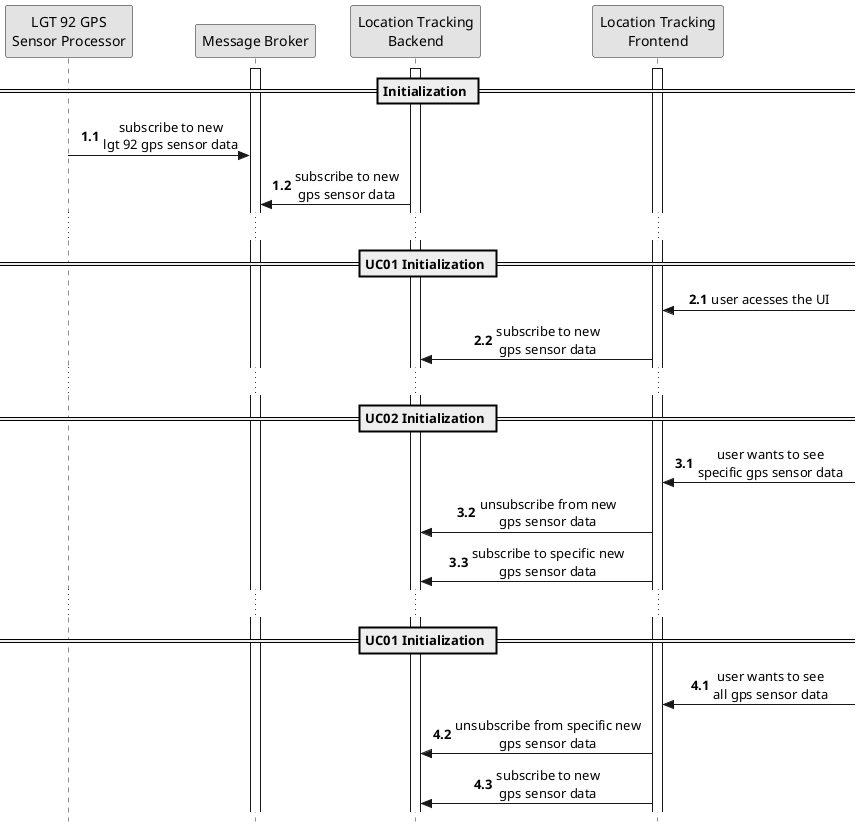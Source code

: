 @startuml process-view-level2-uc00

skinparam Monochrome true
skinparam sequenceMessageAlign center
skinparam style strictuml
hide unlinked

autonumber 1.1

participant "Data Gateway" as DG
participant "LGT 92 GPS\nSensor Gateway" as LGT92GPSG
participant "LGT 92 GPS\nSensor Processor" as LGT92GPSP
participant "Message Broker" as MB
participant "Location Tracking\nBackend" as LTB
participant "Location Tracking\nFrontend" as LTF

activate MB
activate LTF
activate LTB

== Initialization ==
LGT92GPSP -> MB : subscribe to new\nlgt 92 gps sensor data
LTB -> MB : subscribe to new\ngps sensor data

...
== UC01 Initialization ==
autonumber inc A
LTF <- : user acesses the UI
LTF -> LTB : subscribe to new\ngps sensor data

...
== UC02 Initialization ==
autonumber inc A
LTF <- : user wants to see\nspecific gps sensor data
LTF -> LTB : unsubscribe from new\ngps sensor data
LTF -> LTB : subscribe to specific new\ngps sensor data

...
== UC01 Initialization ==
autonumber inc A
LTF <- : user wants to see\nall gps sensor data
LTF -> LTB : unsubscribe from specific new\ngps sensor data
LTF -> LTB : subscribe to new\ngps sensor data

@enduml
